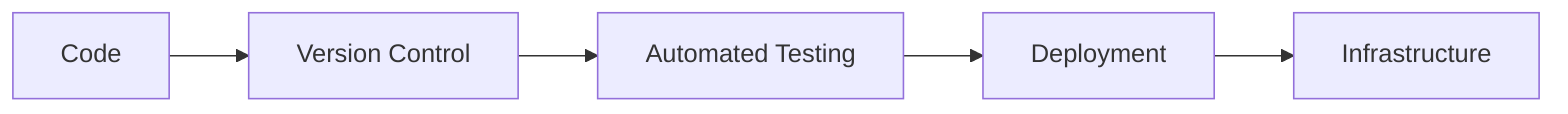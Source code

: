 graph LR
    A[Code] --> B[Version Control]
    B --> C[Automated Testing]
    C --> D[Deployment]
    D --> E[Infrastructure]
